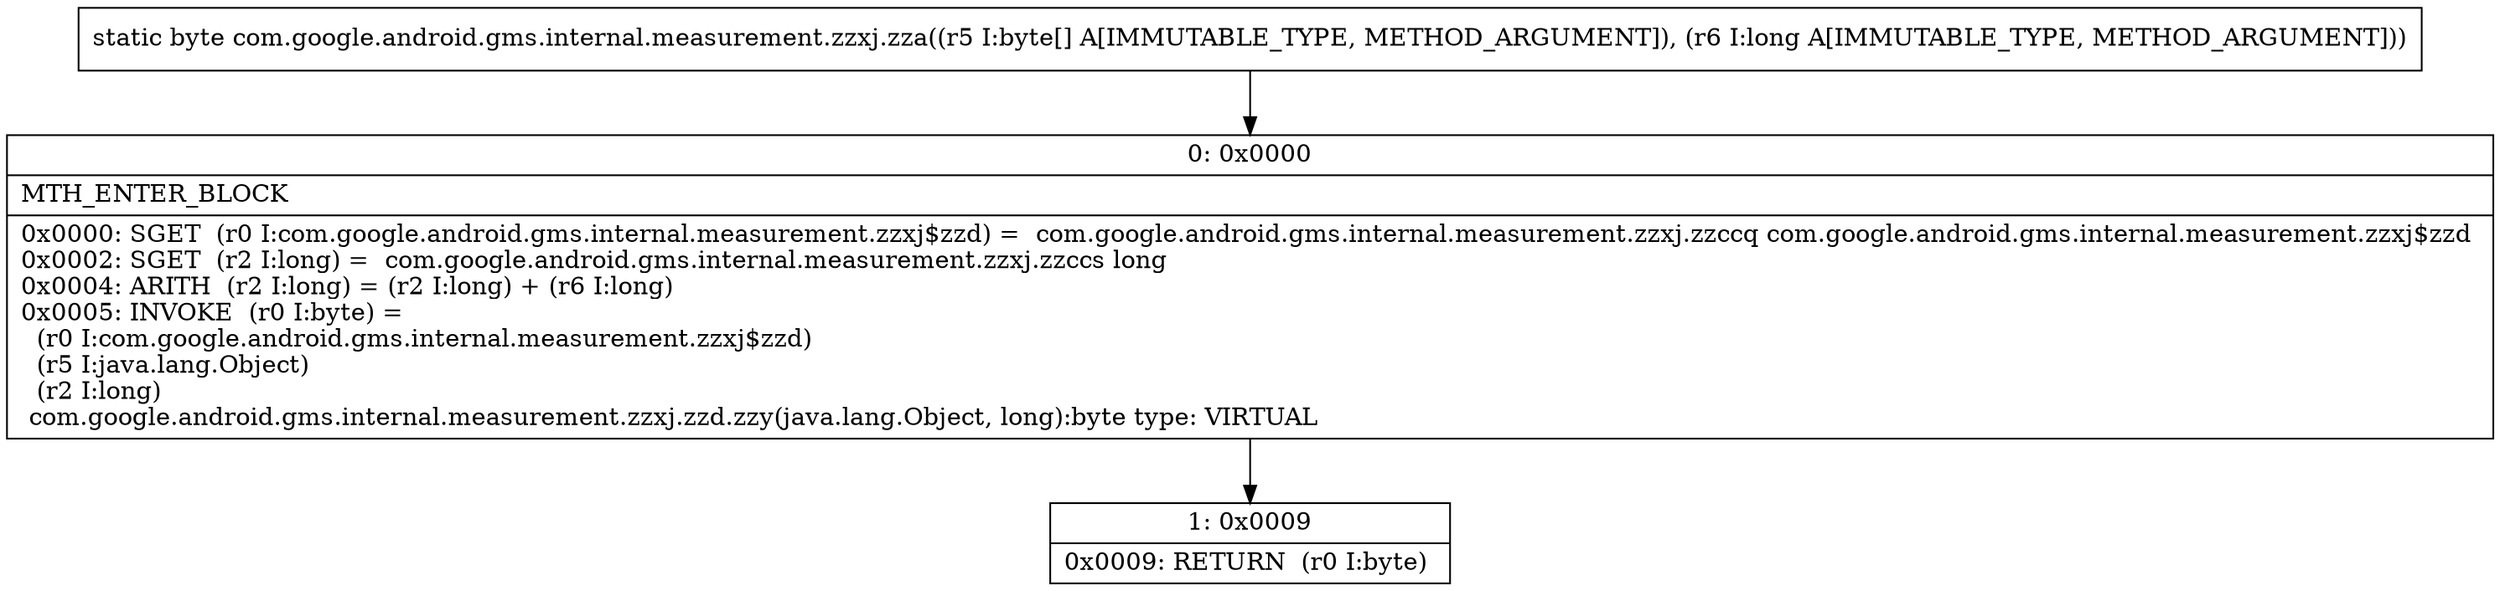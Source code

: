 digraph "CFG forcom.google.android.gms.internal.measurement.zzxj.zza([BJ)B" {
Node_0 [shape=record,label="{0\:\ 0x0000|MTH_ENTER_BLOCK\l|0x0000: SGET  (r0 I:com.google.android.gms.internal.measurement.zzxj$zzd) =  com.google.android.gms.internal.measurement.zzxj.zzccq com.google.android.gms.internal.measurement.zzxj$zzd \l0x0002: SGET  (r2 I:long) =  com.google.android.gms.internal.measurement.zzxj.zzccs long \l0x0004: ARITH  (r2 I:long) = (r2 I:long) + (r6 I:long) \l0x0005: INVOKE  (r0 I:byte) = \l  (r0 I:com.google.android.gms.internal.measurement.zzxj$zzd)\l  (r5 I:java.lang.Object)\l  (r2 I:long)\l com.google.android.gms.internal.measurement.zzxj.zzd.zzy(java.lang.Object, long):byte type: VIRTUAL \l}"];
Node_1 [shape=record,label="{1\:\ 0x0009|0x0009: RETURN  (r0 I:byte) \l}"];
MethodNode[shape=record,label="{static byte com.google.android.gms.internal.measurement.zzxj.zza((r5 I:byte[] A[IMMUTABLE_TYPE, METHOD_ARGUMENT]), (r6 I:long A[IMMUTABLE_TYPE, METHOD_ARGUMENT])) }"];
MethodNode -> Node_0;
Node_0 -> Node_1;
}

